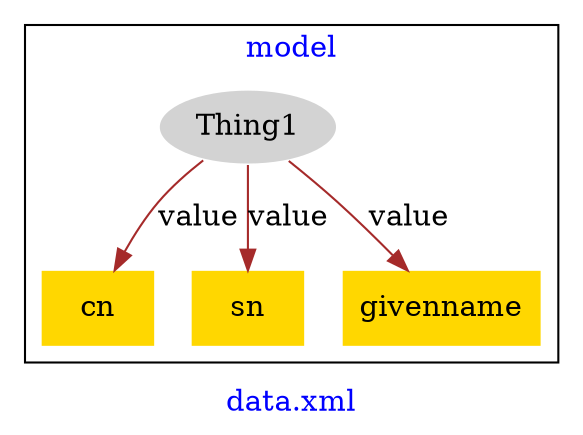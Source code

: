 digraph n0 {
fontcolor="blue"
remincross="true"
label="data.xml"
subgraph cluster {
label="model"
n2[style="filled",color="white",fillcolor="lightgray",label="Thing1"];
n3[shape="plaintext",style="filled",fillcolor="gold",label="cn"];
n4[shape="plaintext",style="filled",fillcolor="gold",label="sn"];
n5[shape="plaintext",style="filled",fillcolor="gold",label="givenname"];
}
n2 -> n3[color="brown",fontcolor="black",label="value"]
n2 -> n4[color="brown",fontcolor="black",label="value"]
n2 -> n5[color="brown",fontcolor="black",label="value"]
}
